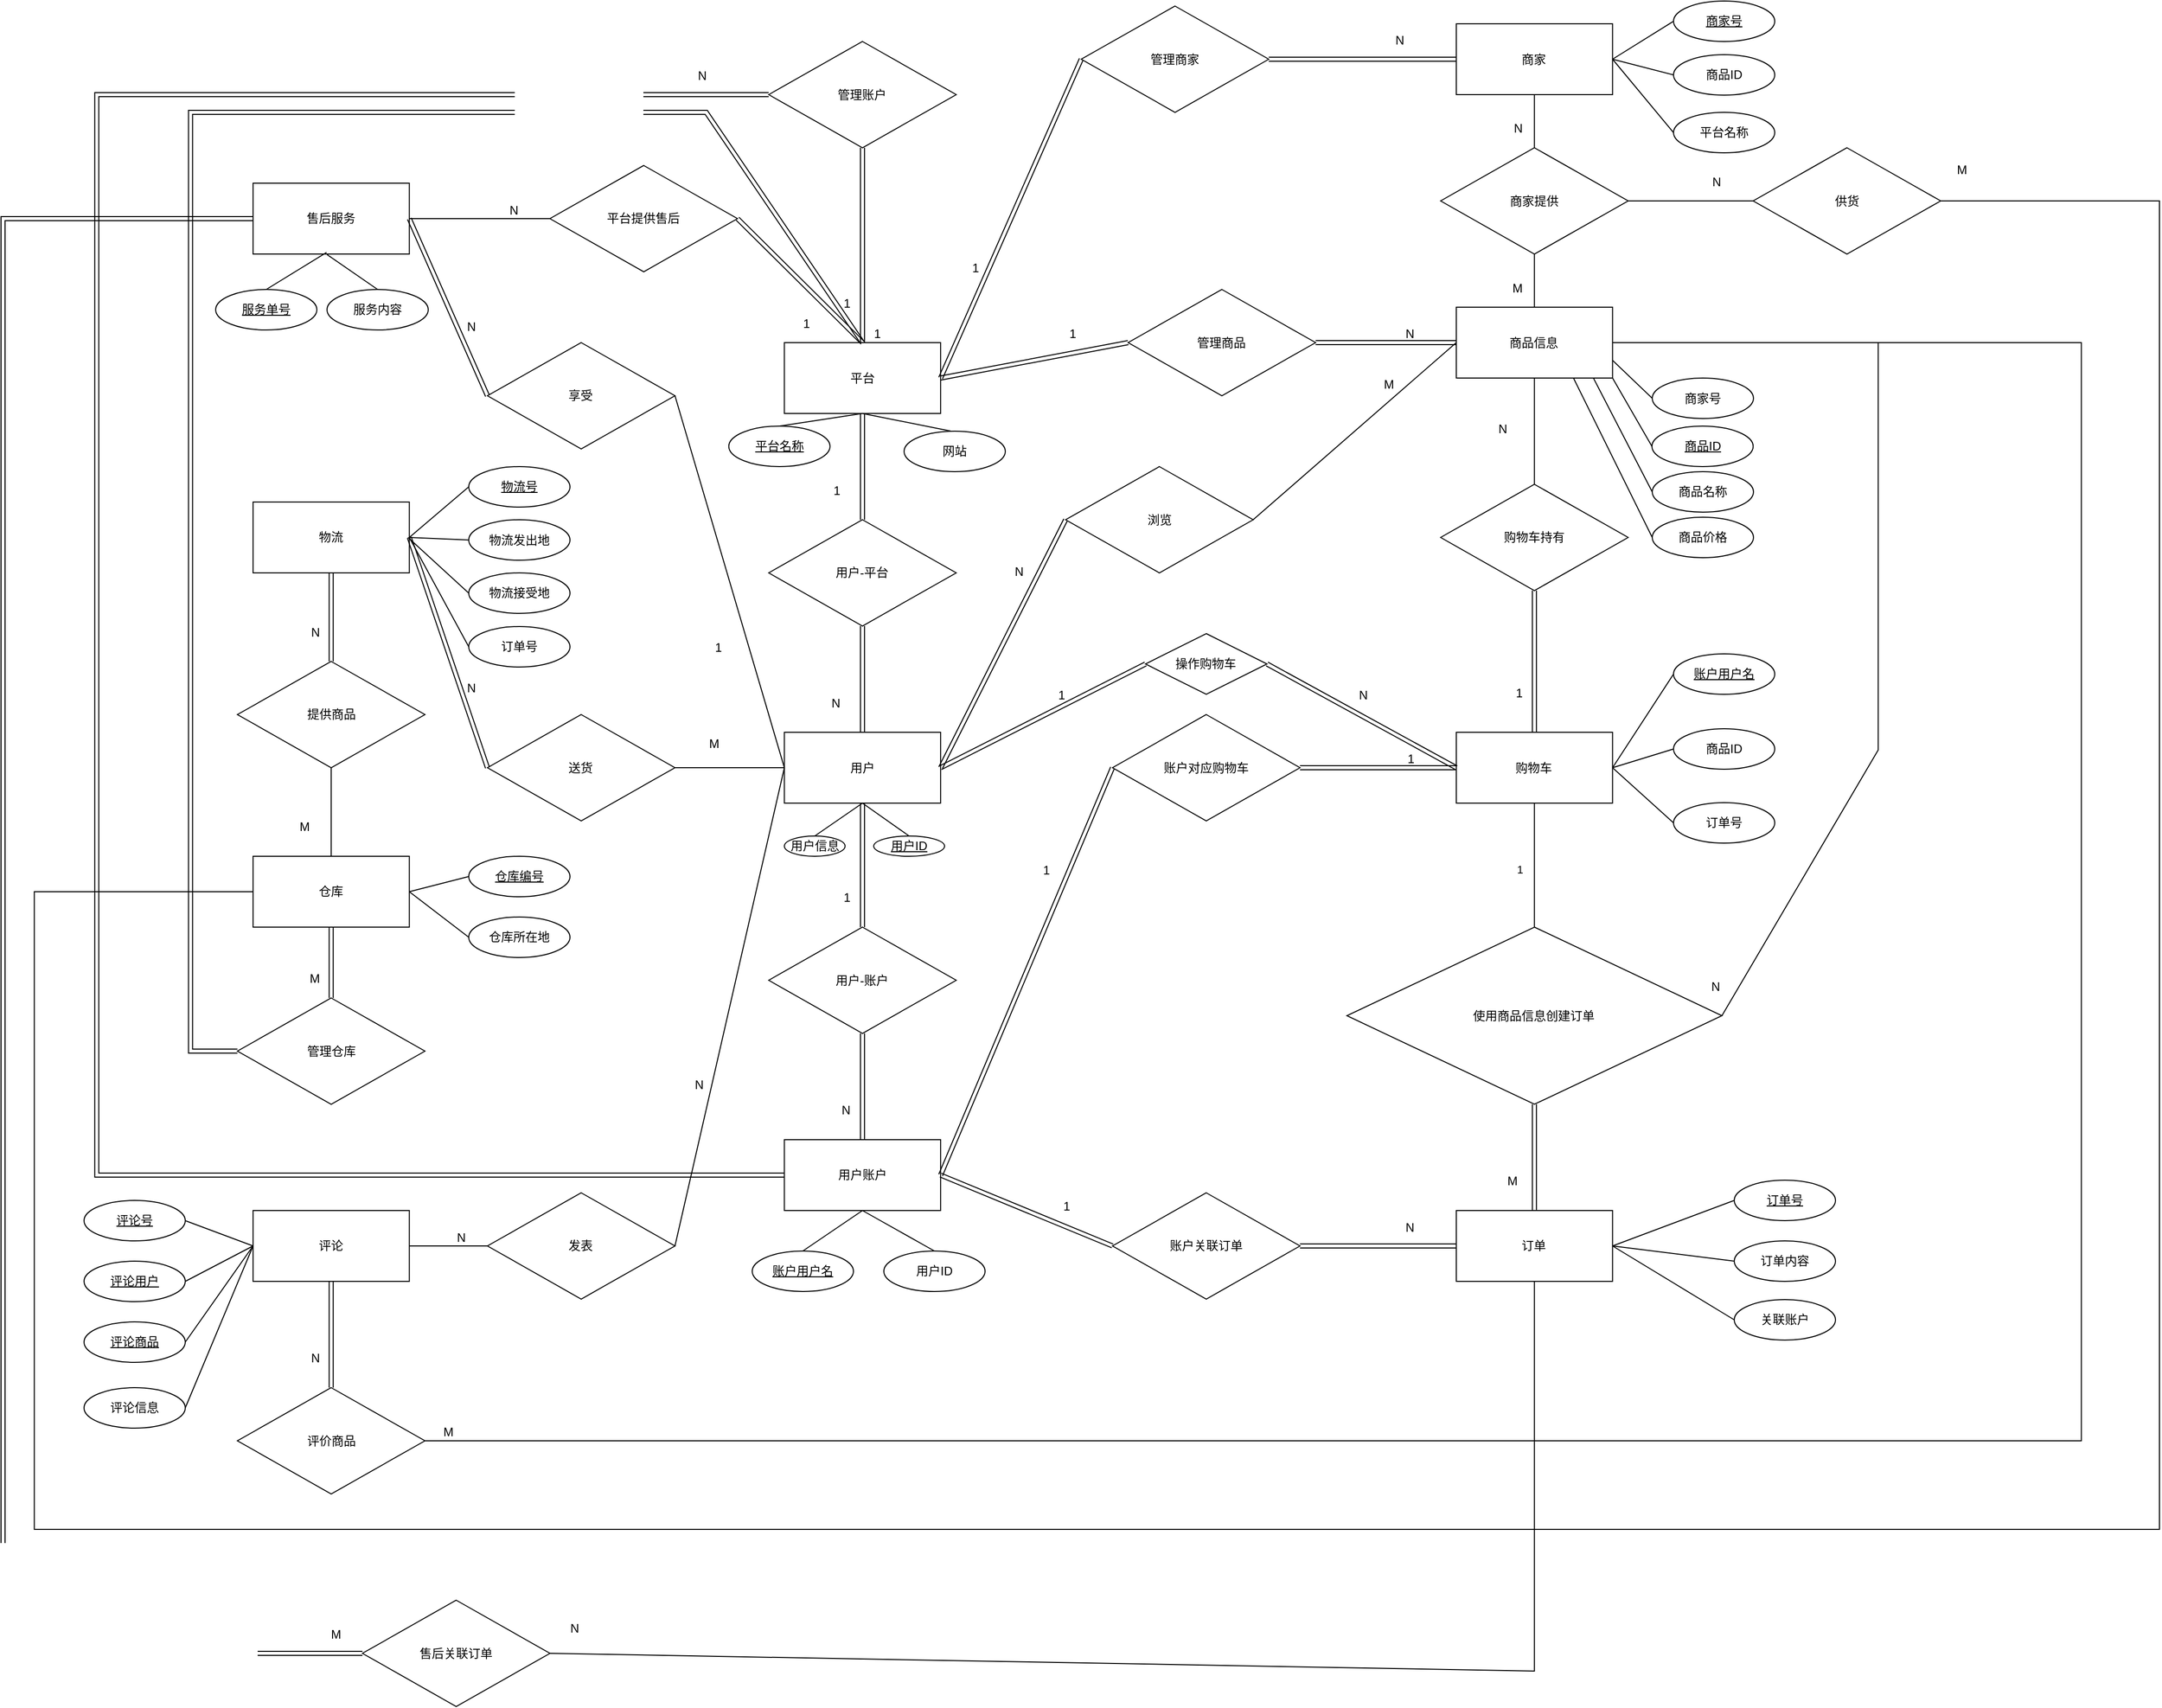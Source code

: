 <mxfile version="22.1.16" type="github">
  <diagram id="R2lEEEUBdFMjLlhIrx00" name="Page-1">
    <mxGraphModel dx="2533" dy="1431" grid="1" gridSize="10" guides="1" tooltips="1" connect="1" arrows="1" fold="1" page="1" pageScale="1" pageWidth="3300" pageHeight="4681" math="0" shadow="0" extFonts="Permanent Marker^https://fonts.googleapis.com/css?family=Permanent+Marker">
      <root>
        <mxCell id="0" />
        <mxCell id="1" parent="0" />
        <mxCell id="l2w6q-MAct6ojr39g6QR-12" value="平台" style="whiteSpace=wrap;html=1;align=center;container=0;" vertex="1" parent="1">
          <mxGeometry x="831.739" y="362.5" width="154.348" height="70" as="geometry" />
        </mxCell>
        <mxCell id="l2w6q-MAct6ojr39g6QR-13" value="售后服务" style="whiteSpace=wrap;html=1;align=center;container=0;" vertex="1" parent="1">
          <mxGeometry x="306.957" y="205" width="154.348" height="70" as="geometry" />
        </mxCell>
        <mxCell id="l2w6q-MAct6ojr39g6QR-14" value="用户" style="whiteSpace=wrap;html=1;align=center;container=0;" vertex="1" parent="1">
          <mxGeometry x="831.739" y="747.5" width="154.348" height="70" as="geometry" />
        </mxCell>
        <mxCell id="l2w6q-MAct6ojr39g6QR-15" value="用户账户" style="whiteSpace=wrap;html=1;align=center;container=0;" vertex="1" parent="1">
          <mxGeometry x="831.739" y="1150" width="154.348" height="70" as="geometry" />
        </mxCell>
        <mxCell id="l2w6q-MAct6ojr39g6QR-16" value="购物车" style="whiteSpace=wrap;html=1;align=center;container=0;" vertex="1" parent="1">
          <mxGeometry x="1495.435" y="747.5" width="154.348" height="70" as="geometry" />
        </mxCell>
        <mxCell id="l2w6q-MAct6ojr39g6QR-17" value="订单" style="whiteSpace=wrap;html=1;align=center;container=0;" vertex="1" parent="1">
          <mxGeometry x="1495.435" y="1220" width="154.348" height="70" as="geometry" />
        </mxCell>
        <mxCell id="l2w6q-MAct6ojr39g6QR-18" value="商家" style="whiteSpace=wrap;html=1;align=center;container=0;" vertex="1" parent="1">
          <mxGeometry x="1495.435" y="47.5" width="154.348" height="70" as="geometry" />
        </mxCell>
        <mxCell id="l2w6q-MAct6ojr39g6QR-19" value="商品信息" style="whiteSpace=wrap;html=1;align=center;container=0;" vertex="1" parent="1">
          <mxGeometry x="1495.435" y="327.5" width="154.348" height="70" as="geometry" />
        </mxCell>
        <mxCell id="l2w6q-MAct6ojr39g6QR-20" value="仓库" style="whiteSpace=wrap;html=1;align=center;container=0;" vertex="1" parent="1">
          <mxGeometry x="306.957" y="870" width="154.348" height="70" as="geometry" />
        </mxCell>
        <mxCell id="l2w6q-MAct6ojr39g6QR-21" value="物流" style="whiteSpace=wrap;html=1;align=center;container=0;" vertex="1" parent="1">
          <mxGeometry x="306.957" y="520" width="154.348" height="70" as="geometry" />
        </mxCell>
        <mxCell id="l2w6q-MAct6ojr39g6QR-23" value="评论" style="whiteSpace=wrap;html=1;align=center;container=0;" vertex="1" parent="1">
          <mxGeometry x="306.957" y="1220" width="154.348" height="70" as="geometry" />
        </mxCell>
        <mxCell id="l2w6q-MAct6ojr39g6QR-32" value="用户-账户" style="shape=rhombus;perimeter=rhombusPerimeter;whiteSpace=wrap;html=1;align=center;container=0;" vertex="1" parent="1">
          <mxGeometry x="816.304" y="940.0" width="185.217" height="105" as="geometry" />
        </mxCell>
        <mxCell id="l2w6q-MAct6ojr39g6QR-33" value="" style="shape=link;html=1;rounded=0;exitX=0.5;exitY=1;exitDx=0;exitDy=0;entryX=0.5;entryY=0;entryDx=0;entryDy=0;" edge="1" parent="1" source="l2w6q-MAct6ojr39g6QR-14" target="l2w6q-MAct6ojr39g6QR-32">
          <mxGeometry relative="1" as="geometry">
            <mxPoint x="723.696" y="905" as="sourcePoint" />
            <mxPoint x="970.652" y="905" as="targetPoint" />
          </mxGeometry>
        </mxCell>
        <mxCell id="l2w6q-MAct6ojr39g6QR-34" value="1" style="resizable=0;html=1;whiteSpace=wrap;align=right;verticalAlign=bottom;container=0;" connectable="0" vertex="1" parent="l2w6q-MAct6ojr39g6QR-33">
          <mxGeometry x="1" relative="1" as="geometry">
            <mxPoint x="-10" y="-20" as="offset" />
          </mxGeometry>
        </mxCell>
        <mxCell id="l2w6q-MAct6ojr39g6QR-35" value="" style="shape=link;html=1;rounded=0;exitX=0.5;exitY=1;exitDx=0;exitDy=0;entryX=0.5;entryY=0;entryDx=0;entryDy=0;" edge="1" parent="1" source="l2w6q-MAct6ojr39g6QR-32" target="l2w6q-MAct6ojr39g6QR-15">
          <mxGeometry relative="1" as="geometry">
            <mxPoint x="878.043" y="1097.5" as="sourcePoint" />
            <mxPoint x="1125" y="1097.5" as="targetPoint" />
          </mxGeometry>
        </mxCell>
        <mxCell id="l2w6q-MAct6ojr39g6QR-36" value="N" style="resizable=0;html=1;whiteSpace=wrap;align=right;verticalAlign=bottom;container=0;" connectable="0" vertex="1" parent="l2w6q-MAct6ojr39g6QR-35">
          <mxGeometry x="1" relative="1" as="geometry">
            <mxPoint x="-10" y="-20" as="offset" />
          </mxGeometry>
        </mxCell>
        <mxCell id="l2w6q-MAct6ojr39g6QR-39" value="账户对应购物车" style="shape=rhombus;perimeter=rhombusPerimeter;whiteSpace=wrap;html=1;align=center;container=0;" vertex="1" parent="1">
          <mxGeometry x="1155.87" y="730" width="185.217" height="105" as="geometry" />
        </mxCell>
        <mxCell id="l2w6q-MAct6ojr39g6QR-40" value="" style="shape=link;html=1;rounded=0;entryX=0;entryY=0.5;entryDx=0;entryDy=0;exitX=1;exitY=0.5;exitDx=0;exitDy=0;" edge="1" parent="1" source="l2w6q-MAct6ojr39g6QR-15" target="l2w6q-MAct6ojr39g6QR-39">
          <mxGeometry relative="1" as="geometry">
            <mxPoint x="1078.696" y="1150" as="sourcePoint" />
            <mxPoint x="1325.652" y="1150" as="targetPoint" />
          </mxGeometry>
        </mxCell>
        <mxCell id="l2w6q-MAct6ojr39g6QR-41" value="1" style="resizable=0;html=1;whiteSpace=wrap;align=right;verticalAlign=bottom;container=0;" connectable="0" vertex="1" parent="l2w6q-MAct6ojr39g6QR-40">
          <mxGeometry x="1" relative="1" as="geometry">
            <mxPoint x="-60" y="110" as="offset" />
          </mxGeometry>
        </mxCell>
        <mxCell id="l2w6q-MAct6ojr39g6QR-42" value="" style="shape=link;html=1;rounded=0;exitX=1;exitY=0.5;exitDx=0;exitDy=0;entryX=0;entryY=0.5;entryDx=0;entryDy=0;" edge="1" parent="1" source="l2w6q-MAct6ojr39g6QR-39" target="l2w6q-MAct6ojr39g6QR-16">
          <mxGeometry relative="1" as="geometry">
            <mxPoint x="1371.957" y="800" as="sourcePoint" />
            <mxPoint x="1618.913" y="800" as="targetPoint" />
          </mxGeometry>
        </mxCell>
        <mxCell id="l2w6q-MAct6ojr39g6QR-43" value="1" style="resizable=0;html=1;whiteSpace=wrap;align=right;verticalAlign=bottom;container=0;" connectable="0" vertex="1" parent="l2w6q-MAct6ojr39g6QR-42">
          <mxGeometry x="1" relative="1" as="geometry">
            <mxPoint x="-40" as="offset" />
          </mxGeometry>
        </mxCell>
        <mxCell id="l2w6q-MAct6ojr39g6QR-44" value="购物车持有" style="shape=rhombus;perimeter=rhombusPerimeter;whiteSpace=wrap;html=1;align=center;container=0;" vertex="1" parent="1">
          <mxGeometry x="1480.0" y="502.5" width="185.217" height="105" as="geometry" />
        </mxCell>
        <mxCell id="l2w6q-MAct6ojr39g6QR-45" value="" style="shape=link;html=1;rounded=0;exitX=0.5;exitY=1;exitDx=0;exitDy=0;entryX=0.5;entryY=0;entryDx=0;entryDy=0;" edge="1" parent="1" source="l2w6q-MAct6ojr39g6QR-44" target="l2w6q-MAct6ojr39g6QR-16">
          <mxGeometry relative="1" as="geometry">
            <mxPoint x="1603.478" y="695" as="sourcePoint" />
            <mxPoint x="1850.435" y="695" as="targetPoint" />
          </mxGeometry>
        </mxCell>
        <mxCell id="l2w6q-MAct6ojr39g6QR-46" value="1" style="resizable=0;html=1;whiteSpace=wrap;align=right;verticalAlign=bottom;container=0;" connectable="0" vertex="1" parent="l2w6q-MAct6ojr39g6QR-45">
          <mxGeometry x="1" relative="1" as="geometry">
            <mxPoint x="-10" y="-30" as="offset" />
          </mxGeometry>
        </mxCell>
        <mxCell id="l2w6q-MAct6ojr39g6QR-49" value="" style="endArrow=none;html=1;rounded=0;entryX=0.5;entryY=1;entryDx=0;entryDy=0;exitX=0.5;exitY=0;exitDx=0;exitDy=0;" edge="1" parent="1" source="l2w6q-MAct6ojr39g6QR-44" target="l2w6q-MAct6ojr39g6QR-19">
          <mxGeometry width="50" height="50" relative="1" as="geometry">
            <mxPoint x="1541.739" y="485.0" as="sourcePoint" />
            <mxPoint x="1618.913" y="397.5" as="targetPoint" />
          </mxGeometry>
        </mxCell>
        <mxCell id="l2w6q-MAct6ojr39g6QR-50" value="N" style="text;html=1;align=center;verticalAlign=middle;resizable=0;points=[];autosize=1;strokeColor=none;fillColor=none;container=0;" vertex="1" parent="1">
          <mxGeometry x="1526.304" y="432.5" width="30" height="30" as="geometry" />
        </mxCell>
        <mxCell id="l2w6q-MAct6ojr39g6QR-51" value="使用商品信息创建订单" style="shape=rhombus;perimeter=rhombusPerimeter;whiteSpace=wrap;html=1;align=center;container=0;" vertex="1" parent="1">
          <mxGeometry x="1387.391" y="940.0" width="370.435" height="175" as="geometry" />
        </mxCell>
        <mxCell id="l2w6q-MAct6ojr39g6QR-54" value="" style="endArrow=none;html=1;rounded=0;exitX=0.5;exitY=1;exitDx=0;exitDy=0;entryX=0.5;entryY=0;entryDx=0;entryDy=0;" edge="1" parent="1" source="l2w6q-MAct6ojr39g6QR-16" target="l2w6q-MAct6ojr39g6QR-51">
          <mxGeometry relative="1" as="geometry">
            <mxPoint x="1588.043" y="887.5" as="sourcePoint" />
            <mxPoint x="1835.0" y="887.5" as="targetPoint" />
          </mxGeometry>
        </mxCell>
        <mxCell id="l2w6q-MAct6ojr39g6QR-55" value="1" style="edgeLabel;html=1;align=center;verticalAlign=middle;resizable=0;points=[];container=0;" vertex="1" connectable="0" parent="l2w6q-MAct6ojr39g6QR-54">
          <mxGeometry x="-0.054" relative="1" as="geometry">
            <mxPoint x="-15" y="7" as="offset" />
          </mxGeometry>
        </mxCell>
        <mxCell id="l2w6q-MAct6ojr39g6QR-56" value="" style="endArrow=none;html=1;rounded=0;exitX=1;exitY=0.5;exitDx=0;exitDy=0;entryX=1;entryY=0.5;entryDx=0;entryDy=0;" edge="1" parent="1" source="l2w6q-MAct6ojr39g6QR-19" target="l2w6q-MAct6ojr39g6QR-51">
          <mxGeometry relative="1" as="geometry">
            <mxPoint x="1742.391" y="555" as="sourcePoint" />
            <mxPoint x="1989.348" y="555" as="targetPoint" />
            <Array as="points">
              <mxPoint x="1912.174" y="362.5" />
              <mxPoint x="1912.174" y="765" />
            </Array>
          </mxGeometry>
        </mxCell>
        <mxCell id="l2w6q-MAct6ojr39g6QR-57" value="N" style="resizable=0;html=1;whiteSpace=wrap;align=right;verticalAlign=bottom;container=0;" connectable="0" vertex="1" parent="l2w6q-MAct6ojr39g6QR-56">
          <mxGeometry x="1" relative="1" as="geometry">
            <mxPoint y="-20" as="offset" />
          </mxGeometry>
        </mxCell>
        <mxCell id="l2w6q-MAct6ojr39g6QR-58" value="" style="shape=link;html=1;rounded=0;exitX=0.5;exitY=1;exitDx=0;exitDy=0;entryX=0.5;entryY=0;entryDx=0;entryDy=0;" edge="1" parent="1" source="l2w6q-MAct6ojr39g6QR-51" target="l2w6q-MAct6ojr39g6QR-17">
          <mxGeometry relative="1" as="geometry">
            <mxPoint x="1557.174" y="1167.5" as="sourcePoint" />
            <mxPoint x="1804.13" y="1167.5" as="targetPoint" />
          </mxGeometry>
        </mxCell>
        <mxCell id="l2w6q-MAct6ojr39g6QR-59" value="M" style="resizable=0;html=1;whiteSpace=wrap;align=right;verticalAlign=bottom;container=0;" connectable="0" vertex="1" parent="l2w6q-MAct6ojr39g6QR-58">
          <mxGeometry x="1" relative="1" as="geometry">
            <mxPoint x="-15" y="-20" as="offset" />
          </mxGeometry>
        </mxCell>
        <mxCell id="l2w6q-MAct6ojr39g6QR-60" value="用户-平台" style="shape=rhombus;perimeter=rhombusPerimeter;whiteSpace=wrap;html=1;align=center;container=0;" vertex="1" parent="1">
          <mxGeometry x="816.304" y="537.5" width="185.217" height="105" as="geometry" />
        </mxCell>
        <mxCell id="l2w6q-MAct6ojr39g6QR-63" value="" style="shape=link;html=1;rounded=0;exitX=0.5;exitY=1;exitDx=0;exitDy=0;entryX=0.5;entryY=0;entryDx=0;entryDy=0;" edge="1" parent="1" source="l2w6q-MAct6ojr39g6QR-12" target="l2w6q-MAct6ojr39g6QR-60">
          <mxGeometry relative="1" as="geometry">
            <mxPoint x="924.348" y="485.0" as="sourcePoint" />
            <mxPoint x="1171.304" y="485.0" as="targetPoint" />
          </mxGeometry>
        </mxCell>
        <mxCell id="l2w6q-MAct6ojr39g6QR-64" value="1" style="resizable=0;html=1;whiteSpace=wrap;align=right;verticalAlign=bottom;container=0;" connectable="0" vertex="1" parent="l2w6q-MAct6ojr39g6QR-63">
          <mxGeometry x="1" relative="1" as="geometry">
            <mxPoint x="-20" y="-20" as="offset" />
          </mxGeometry>
        </mxCell>
        <mxCell id="l2w6q-MAct6ojr39g6QR-65" value="" style="shape=link;html=1;rounded=0;exitX=0.5;exitY=1;exitDx=0;exitDy=0;entryX=0.5;entryY=0;entryDx=0;entryDy=0;" edge="1" parent="1" source="l2w6q-MAct6ojr39g6QR-60" target="l2w6q-MAct6ojr39g6QR-14">
          <mxGeometry relative="1" as="geometry">
            <mxPoint x="862.609" y="695" as="sourcePoint" />
            <mxPoint x="1109.565" y="695" as="targetPoint" />
          </mxGeometry>
        </mxCell>
        <mxCell id="l2w6q-MAct6ojr39g6QR-66" value="N" style="resizable=0;html=1;whiteSpace=wrap;align=right;verticalAlign=bottom;container=0;" connectable="0" vertex="1" parent="l2w6q-MAct6ojr39g6QR-65">
          <mxGeometry x="1" relative="1" as="geometry">
            <mxPoint x="-20" y="-20" as="offset" />
          </mxGeometry>
        </mxCell>
        <mxCell id="l2w6q-MAct6ojr39g6QR-67" value="商家提供" style="shape=rhombus;perimeter=rhombusPerimeter;whiteSpace=wrap;html=1;align=center;container=0;" vertex="1" parent="1">
          <mxGeometry x="1480.0" y="170" width="185.217" height="105" as="geometry" />
        </mxCell>
        <mxCell id="l2w6q-MAct6ojr39g6QR-72" value="" style="endArrow=none;html=1;rounded=0;exitX=0.5;exitY=1;exitDx=0;exitDy=0;entryX=0.5;entryY=0;entryDx=0;entryDy=0;" edge="1" parent="1" source="l2w6q-MAct6ojr39g6QR-18" target="l2w6q-MAct6ojr39g6QR-67">
          <mxGeometry relative="1" as="geometry">
            <mxPoint x="1603.478" y="152.5" as="sourcePoint" />
            <mxPoint x="1850.435" y="152.5" as="targetPoint" />
          </mxGeometry>
        </mxCell>
        <mxCell id="l2w6q-MAct6ojr39g6QR-73" value="N" style="resizable=0;html=1;whiteSpace=wrap;align=right;verticalAlign=bottom;container=0;" connectable="0" vertex="1" parent="l2w6q-MAct6ojr39g6QR-72">
          <mxGeometry x="1" relative="1" as="geometry">
            <mxPoint x="-10" y="-10" as="offset" />
          </mxGeometry>
        </mxCell>
        <mxCell id="l2w6q-MAct6ojr39g6QR-74" value="" style="endArrow=none;html=1;rounded=0;exitX=0.5;exitY=1;exitDx=0;exitDy=0;entryX=0.5;entryY=0;entryDx=0;entryDy=0;" edge="1" parent="1" source="l2w6q-MAct6ojr39g6QR-67" target="l2w6q-MAct6ojr39g6QR-19">
          <mxGeometry relative="1" as="geometry">
            <mxPoint x="1696.087" y="222.5" as="sourcePoint" />
            <mxPoint x="1943.043" y="222.5" as="targetPoint" />
          </mxGeometry>
        </mxCell>
        <mxCell id="l2w6q-MAct6ojr39g6QR-75" value="M" style="resizable=0;html=1;whiteSpace=wrap;align=right;verticalAlign=bottom;container=0;" connectable="0" vertex="1" parent="l2w6q-MAct6ojr39g6QR-74">
          <mxGeometry x="1" relative="1" as="geometry">
            <mxPoint x="-10" y="-10" as="offset" />
          </mxGeometry>
        </mxCell>
        <mxCell id="l2w6q-MAct6ojr39g6QR-76" value="发表" style="shape=rhombus;perimeter=rhombusPerimeter;whiteSpace=wrap;html=1;align=center;container=0;" vertex="1" parent="1">
          <mxGeometry x="538.478" y="1202.5" width="185.217" height="105" as="geometry" />
        </mxCell>
        <mxCell id="l2w6q-MAct6ojr39g6QR-77" value="" style="endArrow=none;html=1;rounded=0;exitX=0;exitY=0.5;exitDx=0;exitDy=0;entryX=1;entryY=0.5;entryDx=0;entryDy=0;" edge="1" parent="1" source="l2w6q-MAct6ojr39g6QR-14" target="l2w6q-MAct6ojr39g6QR-76">
          <mxGeometry relative="1" as="geometry">
            <mxPoint x="924.348" y="712.5" as="sourcePoint" />
            <mxPoint x="1171.304" y="712.5" as="targetPoint" />
          </mxGeometry>
        </mxCell>
        <mxCell id="l2w6q-MAct6ojr39g6QR-78" value="N" style="resizable=0;html=1;whiteSpace=wrap;align=right;verticalAlign=bottom;container=0;" connectable="0" vertex="1" parent="l2w6q-MAct6ojr39g6QR-77">
          <mxGeometry x="1" relative="1" as="geometry">
            <mxPoint x="30" y="-150" as="offset" />
          </mxGeometry>
        </mxCell>
        <mxCell id="l2w6q-MAct6ojr39g6QR-79" value="" style="endArrow=none;html=1;rounded=0;exitX=1;exitY=0.5;exitDx=0;exitDy=0;entryX=0;entryY=0.5;entryDx=0;entryDy=0;" edge="1" parent="1" source="l2w6q-MAct6ojr39g6QR-23" target="l2w6q-MAct6ojr39g6QR-76">
          <mxGeometry relative="1" as="geometry">
            <mxPoint x="507.609" y="1360" as="sourcePoint" />
            <mxPoint x="754.565" y="1360" as="targetPoint" />
          </mxGeometry>
        </mxCell>
        <mxCell id="l2w6q-MAct6ojr39g6QR-80" value="N" style="resizable=0;html=1;whiteSpace=wrap;align=right;verticalAlign=bottom;container=0;" connectable="0" vertex="1" parent="l2w6q-MAct6ojr39g6QR-79">
          <mxGeometry x="1" relative="1" as="geometry">
            <mxPoint x="-20" as="offset" />
          </mxGeometry>
        </mxCell>
        <mxCell id="l2w6q-MAct6ojr39g6QR-81" value="账户关联订单" style="shape=rhombus;perimeter=rhombusPerimeter;whiteSpace=wrap;html=1;align=center;container=0;" vertex="1" parent="1">
          <mxGeometry x="1155.87" y="1202.5" width="185.217" height="105" as="geometry" />
        </mxCell>
        <mxCell id="l2w6q-MAct6ojr39g6QR-82" value="" style="shape=link;html=1;rounded=0;exitX=1;exitY=0.5;exitDx=0;exitDy=0;entryX=0;entryY=0.5;entryDx=0;entryDy=0;" edge="1" parent="1" source="l2w6q-MAct6ojr39g6QR-81" target="l2w6q-MAct6ojr39g6QR-17">
          <mxGeometry relative="1" as="geometry">
            <mxPoint x="1325.652" y="1465" as="sourcePoint" />
            <mxPoint x="1572.609" y="1465" as="targetPoint" />
          </mxGeometry>
        </mxCell>
        <mxCell id="l2w6q-MAct6ojr39g6QR-83" value="N" style="resizable=0;html=1;whiteSpace=wrap;align=right;verticalAlign=bottom;container=0;" connectable="0" vertex="1" parent="l2w6q-MAct6ojr39g6QR-82">
          <mxGeometry x="1" relative="1" as="geometry">
            <mxPoint x="-40" y="-10" as="offset" />
          </mxGeometry>
        </mxCell>
        <mxCell id="l2w6q-MAct6ojr39g6QR-84" value="" style="shape=link;html=1;rounded=0;exitX=1;exitY=0.5;exitDx=0;exitDy=0;entryX=0;entryY=0.5;entryDx=0;entryDy=0;" edge="1" parent="1" source="l2w6q-MAct6ojr39g6QR-15" target="l2w6q-MAct6ojr39g6QR-81">
          <mxGeometry relative="1" as="geometry">
            <mxPoint x="939.783" y="1307.5" as="sourcePoint" />
            <mxPoint x="1186.739" y="1307.5" as="targetPoint" />
          </mxGeometry>
        </mxCell>
        <mxCell id="l2w6q-MAct6ojr39g6QR-85" value="1" style="resizable=0;html=1;whiteSpace=wrap;align=right;verticalAlign=bottom;container=0;" connectable="0" vertex="1" parent="l2w6q-MAct6ojr39g6QR-84">
          <mxGeometry x="1" relative="1" as="geometry">
            <mxPoint x="-40" y="-30" as="offset" />
          </mxGeometry>
        </mxCell>
        <mxCell id="l2w6q-MAct6ojr39g6QR-86" value="享受" style="shape=rhombus;perimeter=rhombusPerimeter;whiteSpace=wrap;html=1;align=center;container=0;" vertex="1" parent="1">
          <mxGeometry x="538.478" y="362.5" width="185.217" height="105" as="geometry" />
        </mxCell>
        <mxCell id="l2w6q-MAct6ojr39g6QR-89" value="" style="endArrow=none;html=1;rounded=0;exitX=1;exitY=0.5;exitDx=0;exitDy=0;" edge="1" parent="1" source="l2w6q-MAct6ojr39g6QR-86">
          <mxGeometry relative="1" as="geometry">
            <mxPoint x="692.826" y="485.0" as="sourcePoint" />
            <mxPoint x="831.739" y="782.5" as="targetPoint" />
          </mxGeometry>
        </mxCell>
        <mxCell id="l2w6q-MAct6ojr39g6QR-90" value="1" style="resizable=0;html=1;whiteSpace=wrap;align=right;verticalAlign=bottom;container=0;" connectable="0" vertex="1" parent="l2w6q-MAct6ojr39g6QR-89">
          <mxGeometry x="1" relative="1" as="geometry">
            <mxPoint x="-60" y="-110" as="offset" />
          </mxGeometry>
        </mxCell>
        <mxCell id="l2w6q-MAct6ojr39g6QR-91" value="" style="shape=link;html=1;rounded=0;exitX=1;exitY=0.5;exitDx=0;exitDy=0;entryX=0;entryY=0.5;entryDx=0;entryDy=0;" edge="1" parent="1" source="l2w6q-MAct6ojr39g6QR-13" target="l2w6q-MAct6ojr39g6QR-86">
          <mxGeometry relative="1" as="geometry">
            <mxPoint x="492.174" y="257.5" as="sourcePoint" />
            <mxPoint x="739.13" y="257.5" as="targetPoint" />
          </mxGeometry>
        </mxCell>
        <mxCell id="l2w6q-MAct6ojr39g6QR-92" value="N" style="resizable=0;html=1;whiteSpace=wrap;align=right;verticalAlign=bottom;container=0;" connectable="0" vertex="1" parent="l2w6q-MAct6ojr39g6QR-91">
          <mxGeometry x="1" relative="1" as="geometry">
            <mxPoint x="-10" y="-60" as="offset" />
          </mxGeometry>
        </mxCell>
        <mxCell id="l2w6q-MAct6ojr39g6QR-93" value="平台提供售后" style="shape=rhombus;perimeter=rhombusPerimeter;whiteSpace=wrap;html=1;align=center;container=0;" vertex="1" parent="1">
          <mxGeometry x="600.217" y="187.5" width="185.217" height="105" as="geometry" />
        </mxCell>
        <mxCell id="l2w6q-MAct6ojr39g6QR-96" value="" style="shape=link;html=1;rounded=0;exitX=1;exitY=0.5;exitDx=0;exitDy=0;entryX=0.5;entryY=0;entryDx=0;entryDy=0;" edge="1" parent="1" source="l2w6q-MAct6ojr39g6QR-93" target="l2w6q-MAct6ojr39g6QR-12">
          <mxGeometry relative="1" as="geometry">
            <mxPoint x="831.739" y="257.5" as="sourcePoint" />
            <mxPoint x="1078.696" y="257.5" as="targetPoint" />
          </mxGeometry>
        </mxCell>
        <mxCell id="l2w6q-MAct6ojr39g6QR-97" value="1" style="resizable=0;html=1;whiteSpace=wrap;align=right;verticalAlign=bottom;container=0;" connectable="0" vertex="1" parent="l2w6q-MAct6ojr39g6QR-96">
          <mxGeometry x="1" relative="1" as="geometry">
            <mxPoint x="-50" y="-10" as="offset" />
          </mxGeometry>
        </mxCell>
        <mxCell id="l2w6q-MAct6ojr39g6QR-98" value="" style="endArrow=none;html=1;rounded=0;exitX=1;exitY=0.5;exitDx=0;exitDy=0;entryX=0;entryY=0.5;entryDx=0;entryDy=0;" edge="1" parent="1" source="l2w6q-MAct6ojr39g6QR-13" target="l2w6q-MAct6ojr39g6QR-93">
          <mxGeometry relative="1" as="geometry">
            <mxPoint x="492.174" y="170" as="sourcePoint" />
            <mxPoint x="739.13" y="170" as="targetPoint" />
          </mxGeometry>
        </mxCell>
        <mxCell id="l2w6q-MAct6ojr39g6QR-99" value="N" style="resizable=0;html=1;whiteSpace=wrap;align=right;verticalAlign=bottom;container=0;" connectable="0" vertex="1" parent="l2w6q-MAct6ojr39g6QR-98">
          <mxGeometry x="1" relative="1" as="geometry">
            <mxPoint x="-30" as="offset" />
          </mxGeometry>
        </mxCell>
        <mxCell id="l2w6q-MAct6ojr39g6QR-100" value="管理商家" style="shape=rhombus;perimeter=rhombusPerimeter;whiteSpace=wrap;html=1;align=center;container=0;" vertex="1" parent="1">
          <mxGeometry x="1125" y="30" width="185.217" height="105" as="geometry" />
        </mxCell>
        <mxCell id="l2w6q-MAct6ojr39g6QR-101" value="" style="shape=link;html=1;rounded=0;exitX=1;exitY=0.5;exitDx=0;exitDy=0;entryX=0;entryY=0.5;entryDx=0;entryDy=0;" edge="1" parent="1" source="l2w6q-MAct6ojr39g6QR-100" target="l2w6q-MAct6ojr39g6QR-18">
          <mxGeometry relative="1" as="geometry">
            <mxPoint x="1125" y="240" as="sourcePoint" />
            <mxPoint x="1371.957" y="240" as="targetPoint" />
          </mxGeometry>
        </mxCell>
        <mxCell id="l2w6q-MAct6ojr39g6QR-102" value="N" style="resizable=0;html=1;whiteSpace=wrap;align=right;verticalAlign=bottom;container=0;" connectable="0" vertex="1" parent="l2w6q-MAct6ojr39g6QR-101">
          <mxGeometry x="1" relative="1" as="geometry">
            <mxPoint x="-50" y="-10" as="offset" />
          </mxGeometry>
        </mxCell>
        <mxCell id="l2w6q-MAct6ojr39g6QR-103" value="" style="shape=link;html=1;rounded=0;exitX=0;exitY=0.5;exitDx=0;exitDy=0;entryX=1;entryY=0.5;entryDx=0;entryDy=0;" edge="1" parent="1" source="l2w6q-MAct6ojr39g6QR-100" target="l2w6q-MAct6ojr39g6QR-12">
          <mxGeometry relative="1" as="geometry">
            <mxPoint x="1109.565" y="345" as="sourcePoint" />
            <mxPoint x="1356.522" y="345" as="targetPoint" />
          </mxGeometry>
        </mxCell>
        <mxCell id="l2w6q-MAct6ojr39g6QR-104" value="1" style="resizable=0;html=1;whiteSpace=wrap;align=right;verticalAlign=bottom;container=0;" connectable="0" vertex="1" parent="l2w6q-MAct6ojr39g6QR-103">
          <mxGeometry x="1" relative="1" as="geometry">
            <mxPoint x="40" y="-100" as="offset" />
          </mxGeometry>
        </mxCell>
        <mxCell id="l2w6q-MAct6ojr39g6QR-105" value="提供商品" style="shape=rhombus;perimeter=rhombusPerimeter;whiteSpace=wrap;html=1;align=center;container=0;" vertex="1" parent="1">
          <mxGeometry x="291.522" y="677.5" width="185.217" height="105" as="geometry" />
        </mxCell>
        <mxCell id="l2w6q-MAct6ojr39g6QR-106" value="" style="shape=link;html=1;rounded=0;exitX=0.5;exitY=1;exitDx=0;exitDy=0;entryX=0.5;entryY=0;entryDx=0;entryDy=0;" edge="1" parent="1" source="l2w6q-MAct6ojr39g6QR-21" target="l2w6q-MAct6ojr39g6QR-105">
          <mxGeometry relative="1" as="geometry">
            <mxPoint x="492.174" y="695" as="sourcePoint" />
            <mxPoint x="739.13" y="695" as="targetPoint" />
          </mxGeometry>
        </mxCell>
        <mxCell id="l2w6q-MAct6ojr39g6QR-107" value="N" style="resizable=0;html=1;whiteSpace=wrap;align=right;verticalAlign=bottom;container=0;" connectable="0" vertex="1" parent="l2w6q-MAct6ojr39g6QR-106">
          <mxGeometry x="1" relative="1" as="geometry">
            <mxPoint x="-10" y="-20" as="offset" />
          </mxGeometry>
        </mxCell>
        <mxCell id="l2w6q-MAct6ojr39g6QR-108" value="送货" style="shape=rhombus;perimeter=rhombusPerimeter;whiteSpace=wrap;html=1;align=center;container=0;" vertex="1" parent="1">
          <mxGeometry x="538.478" y="730" width="185.217" height="105" as="geometry" />
        </mxCell>
        <mxCell id="l2w6q-MAct6ojr39g6QR-112" value="" style="shape=link;html=1;rounded=0;exitX=1;exitY=0.5;exitDx=0;exitDy=0;entryX=0;entryY=0.5;entryDx=0;entryDy=0;" edge="1" parent="1" source="l2w6q-MAct6ojr39g6QR-21" target="l2w6q-MAct6ojr39g6QR-108">
          <mxGeometry relative="1" as="geometry">
            <mxPoint x="507.609" y="625" as="sourcePoint" />
            <mxPoint x="754.565" y="625" as="targetPoint" />
          </mxGeometry>
        </mxCell>
        <mxCell id="l2w6q-MAct6ojr39g6QR-113" value="N" style="resizable=0;html=1;whiteSpace=wrap;align=right;verticalAlign=bottom;container=0;" connectable="0" vertex="1" parent="l2w6q-MAct6ojr39g6QR-112">
          <mxGeometry x="1" relative="1" as="geometry">
            <mxPoint x="-10" y="-70" as="offset" />
          </mxGeometry>
        </mxCell>
        <mxCell id="l2w6q-MAct6ojr39g6QR-114" value="" style="endArrow=none;html=1;rounded=0;exitX=1;exitY=0.5;exitDx=0;exitDy=0;entryX=0;entryY=0.5;entryDx=0;entryDy=0;" edge="1" parent="1" source="l2w6q-MAct6ojr39g6QR-108" target="l2w6q-MAct6ojr39g6QR-14">
          <mxGeometry relative="1" as="geometry">
            <mxPoint x="631.087" y="852.5" as="sourcePoint" />
            <mxPoint x="878.043" y="852.5" as="targetPoint" />
          </mxGeometry>
        </mxCell>
        <mxCell id="l2w6q-MAct6ojr39g6QR-116" value="M" style="text;html=1;align=center;verticalAlign=middle;resizable=0;points=[];autosize=1;strokeColor=none;fillColor=none;container=0;" vertex="1" parent="1">
          <mxGeometry x="746.848" y="744" width="30" height="30" as="geometry" />
        </mxCell>
        <mxCell id="l2w6q-MAct6ojr39g6QR-117" value="" style="endArrow=none;html=1;rounded=0;exitX=0.5;exitY=1;exitDx=0;exitDy=0;" edge="1" parent="1" source="l2w6q-MAct6ojr39g6QR-105">
          <mxGeometry relative="1" as="geometry">
            <mxPoint x="137.174" y="940.0" as="sourcePoint" />
            <mxPoint x="384.13" y="870" as="targetPoint" />
          </mxGeometry>
        </mxCell>
        <mxCell id="l2w6q-MAct6ojr39g6QR-118" value="M" style="resizable=0;html=1;whiteSpace=wrap;align=right;verticalAlign=bottom;container=0;" connectable="0" vertex="1" parent="l2w6q-MAct6ojr39g6QR-117">
          <mxGeometry x="1" relative="1" as="geometry">
            <mxPoint x="-20" y="-20" as="offset" />
          </mxGeometry>
        </mxCell>
        <mxCell id="l2w6q-MAct6ojr39g6QR-119" value="评价商品" style="shape=rhombus;perimeter=rhombusPerimeter;whiteSpace=wrap;html=1;align=center;container=0;" vertex="1" parent="1">
          <mxGeometry x="291.522" y="1395" width="185.217" height="105" as="geometry" />
        </mxCell>
        <mxCell id="l2w6q-MAct6ojr39g6QR-120" value="" style="shape=link;html=1;rounded=0;exitX=0.5;exitY=1;exitDx=0;exitDy=0;entryX=0.5;entryY=0;entryDx=0;entryDy=0;" edge="1" parent="1" source="l2w6q-MAct6ojr39g6QR-23" target="l2w6q-MAct6ojr39g6QR-119">
          <mxGeometry relative="1" as="geometry">
            <mxPoint x="384.13" y="1360" as="sourcePoint" />
            <mxPoint x="631.087" y="1360" as="targetPoint" />
          </mxGeometry>
        </mxCell>
        <mxCell id="l2w6q-MAct6ojr39g6QR-121" value="N" style="resizable=0;html=1;whiteSpace=wrap;align=right;verticalAlign=bottom;container=0;" connectable="0" vertex="1" parent="l2w6q-MAct6ojr39g6QR-120">
          <mxGeometry x="1" relative="1" as="geometry">
            <mxPoint x="-10" y="-20" as="offset" />
          </mxGeometry>
        </mxCell>
        <mxCell id="l2w6q-MAct6ojr39g6QR-122" value="" style="endArrow=none;html=1;rounded=0;exitX=1;exitY=0.5;exitDx=0;exitDy=0;entryX=1;entryY=0.5;entryDx=0;entryDy=0;" edge="1" parent="1" source="l2w6q-MAct6ojr39g6QR-19" target="l2w6q-MAct6ojr39g6QR-119">
          <mxGeometry relative="1" as="geometry">
            <mxPoint x="2020.217" y="485.0" as="sourcePoint" />
            <mxPoint x="2112.826" y="1465" as="targetPoint" />
            <Array as="points">
              <mxPoint x="2112.826" y="362.5" />
              <mxPoint x="2112.826" y="1447.5" />
            </Array>
          </mxGeometry>
        </mxCell>
        <mxCell id="l2w6q-MAct6ojr39g6QR-123" value="M" style="resizable=0;html=1;whiteSpace=wrap;align=right;verticalAlign=bottom;container=0;" connectable="0" vertex="1" parent="l2w6q-MAct6ojr39g6QR-122">
          <mxGeometry x="1" relative="1" as="geometry">
            <mxPoint x="30" as="offset" />
          </mxGeometry>
        </mxCell>
        <mxCell id="l2w6q-MAct6ojr39g6QR-124" value="管理商品" style="shape=rhombus;perimeter=rhombusPerimeter;whiteSpace=wrap;html=1;align=center;container=0;" vertex="1" parent="1">
          <mxGeometry x="1171.304" y="310" width="185.217" height="105" as="geometry" />
        </mxCell>
        <mxCell id="l2w6q-MAct6ojr39g6QR-125" value="" style="shape=link;html=1;rounded=0;entryX=0;entryY=0.5;entryDx=0;entryDy=0;" edge="1" parent="1" target="l2w6q-MAct6ojr39g6QR-124">
          <mxGeometry relative="1" as="geometry">
            <mxPoint x="986.087" y="397.5" as="sourcePoint" />
            <mxPoint x="1248.478" y="467.5" as="targetPoint" />
          </mxGeometry>
        </mxCell>
        <mxCell id="l2w6q-MAct6ojr39g6QR-126" value="1" style="resizable=0;html=1;whiteSpace=wrap;align=right;verticalAlign=bottom;container=0;" connectable="0" vertex="1" parent="l2w6q-MAct6ojr39g6QR-125">
          <mxGeometry x="1" relative="1" as="geometry">
            <mxPoint x="-50" as="offset" />
          </mxGeometry>
        </mxCell>
        <mxCell id="l2w6q-MAct6ojr39g6QR-127" value="" style="shape=link;html=1;rounded=0;exitX=1;exitY=0.5;exitDx=0;exitDy=0;entryX=0;entryY=0.5;entryDx=0;entryDy=0;" edge="1" parent="1" source="l2w6q-MAct6ojr39g6QR-124" target="l2w6q-MAct6ojr39g6QR-19">
          <mxGeometry relative="1" as="geometry">
            <mxPoint x="1310.217" y="502.5" as="sourcePoint" />
            <mxPoint x="1557.174" y="502.5" as="targetPoint" />
          </mxGeometry>
        </mxCell>
        <mxCell id="l2w6q-MAct6ojr39g6QR-128" value="N" style="resizable=0;html=1;whiteSpace=wrap;align=right;verticalAlign=bottom;container=0;" connectable="0" vertex="1" parent="l2w6q-MAct6ojr39g6QR-127">
          <mxGeometry x="1" relative="1" as="geometry">
            <mxPoint x="-40" as="offset" />
          </mxGeometry>
        </mxCell>
        <mxCell id="l2w6q-MAct6ojr39g6QR-129" value="管理账户" style="shape=rhombus;perimeter=rhombusPerimeter;whiteSpace=wrap;html=1;align=center;container=0;" vertex="1" parent="1">
          <mxGeometry x="816.304" y="65" width="185.217" height="105" as="geometry" />
        </mxCell>
        <mxCell id="l2w6q-MAct6ojr39g6QR-130" value="" style="shape=link;html=1;rounded=0;exitX=0.5;exitY=1;exitDx=0;exitDy=0;entryX=0.5;entryY=0;entryDx=0;entryDy=0;" edge="1" parent="1" source="l2w6q-MAct6ojr39g6QR-129" target="l2w6q-MAct6ojr39g6QR-12">
          <mxGeometry relative="1" as="geometry">
            <mxPoint x="1109.565" y="502.5" as="sourcePoint" />
            <mxPoint x="1356.522" y="502.5" as="targetPoint" />
          </mxGeometry>
        </mxCell>
        <mxCell id="l2w6q-MAct6ojr39g6QR-131" value="1" style="resizable=0;html=1;whiteSpace=wrap;align=right;verticalAlign=bottom;container=0;" connectable="0" vertex="1" parent="l2w6q-MAct6ojr39g6QR-130">
          <mxGeometry x="1" relative="1" as="geometry">
            <mxPoint x="20" as="offset" />
          </mxGeometry>
        </mxCell>
        <mxCell id="l2w6q-MAct6ojr39g6QR-132" value="" style="shape=link;html=1;rounded=0;entryX=0;entryY=0.5;entryDx=0;entryDy=0;exitX=0;exitY=0.5;exitDx=0;exitDy=0;" edge="1" parent="1" source="l2w6q-MAct6ojr39g6QR-15" target="l2w6q-MAct6ojr39g6QR-129">
          <mxGeometry relative="1" as="geometry">
            <mxPoint x="106.304" y="117.5" as="sourcePoint" />
            <mxPoint x="708.261" y="100" as="targetPoint" />
            <Array as="points">
              <mxPoint x="152.609" y="1185" />
              <mxPoint x="152.609" y="117.5" />
            </Array>
          </mxGeometry>
        </mxCell>
        <mxCell id="l2w6q-MAct6ojr39g6QR-133" value="N" style="resizable=0;html=1;whiteSpace=wrap;align=right;verticalAlign=bottom;container=0;" connectable="0" vertex="1" parent="l2w6q-MAct6ojr39g6QR-132">
          <mxGeometry x="1" relative="1" as="geometry">
            <mxPoint x="-60" y="-10" as="offset" />
          </mxGeometry>
        </mxCell>
        <mxCell id="l2w6q-MAct6ojr39g6QR-136" value="管理仓库" style="shape=rhombus;perimeter=rhombusPerimeter;whiteSpace=wrap;html=1;align=center;container=0;" vertex="1" parent="1">
          <mxGeometry x="291.522" y="1010.0" width="185.217" height="105" as="geometry" />
        </mxCell>
        <mxCell id="l2w6q-MAct6ojr39g6QR-137" value="" style="shape=link;html=1;rounded=0;exitX=0;exitY=0.5;exitDx=0;exitDy=0;" edge="1" parent="1" source="l2w6q-MAct6ojr39g6QR-136">
          <mxGeometry relative="1" as="geometry">
            <mxPoint x="770.0" y="170" as="sourcePoint" />
            <mxPoint x="908.913" y="362.5" as="targetPoint" />
            <Array as="points">
              <mxPoint x="245.217" y="1062.5" />
              <mxPoint x="245.217" y="135" />
              <mxPoint x="754.565" y="135" />
            </Array>
          </mxGeometry>
        </mxCell>
        <mxCell id="l2w6q-MAct6ojr39g6QR-138" value="1" style="resizable=0;html=1;whiteSpace=wrap;align=right;verticalAlign=bottom;container=0;" connectable="0" vertex="1" parent="l2w6q-MAct6ojr39g6QR-137">
          <mxGeometry x="1" relative="1" as="geometry">
            <mxPoint x="-10" y="-30" as="offset" />
          </mxGeometry>
        </mxCell>
        <mxCell id="l2w6q-MAct6ojr39g6QR-139" value="" style="shape=link;html=1;rounded=0;exitX=0.5;exitY=1;exitDx=0;exitDy=0;entryX=0.5;entryY=0;entryDx=0;entryDy=0;" edge="1" parent="1" source="l2w6q-MAct6ojr39g6QR-20" target="l2w6q-MAct6ojr39g6QR-136">
          <mxGeometry relative="1" as="geometry">
            <mxPoint x="461.304" y="992.5" as="sourcePoint" />
            <mxPoint x="708.261" y="992.5" as="targetPoint" />
          </mxGeometry>
        </mxCell>
        <mxCell id="l2w6q-MAct6ojr39g6QR-140" value="M" style="resizable=0;html=1;whiteSpace=wrap;align=right;verticalAlign=bottom;container=0;" connectable="0" vertex="1" parent="l2w6q-MAct6ojr39g6QR-139">
          <mxGeometry x="1" relative="1" as="geometry">
            <mxPoint x="-10" y="-10" as="offset" />
          </mxGeometry>
        </mxCell>
        <mxCell id="l2w6q-MAct6ojr39g6QR-142" value="供货" style="shape=rhombus;perimeter=rhombusPerimeter;whiteSpace=wrap;html=1;align=center;container=0;" vertex="1" parent="1">
          <mxGeometry x="1788.696" y="170" width="185.217" height="105" as="geometry" />
        </mxCell>
        <mxCell id="l2w6q-MAct6ojr39g6QR-145" value="" style="endArrow=none;html=1;rounded=0;exitX=1;exitY=0.5;exitDx=0;exitDy=0;entryX=0;entryY=0.5;entryDx=0;entryDy=0;" edge="1" parent="1" source="l2w6q-MAct6ojr39g6QR-67" target="l2w6q-MAct6ojr39g6QR-142">
          <mxGeometry relative="1" as="geometry">
            <mxPoint x="1726.957" y="152.5" as="sourcePoint" />
            <mxPoint x="1973.913" y="152.5" as="targetPoint" />
          </mxGeometry>
        </mxCell>
        <mxCell id="l2w6q-MAct6ojr39g6QR-146" value="N" style="resizable=0;html=1;whiteSpace=wrap;align=right;verticalAlign=bottom;container=0;" connectable="0" vertex="1" parent="l2w6q-MAct6ojr39g6QR-145">
          <mxGeometry x="1" relative="1" as="geometry">
            <mxPoint x="-30" y="-10" as="offset" />
          </mxGeometry>
        </mxCell>
        <mxCell id="l2w6q-MAct6ojr39g6QR-147" value="" style="endArrow=none;html=1;rounded=0;entryX=0;entryY=0.5;entryDx=0;entryDy=0;" edge="1" parent="1" target="l2w6q-MAct6ojr39g6QR-20">
          <mxGeometry relative="1" as="geometry">
            <mxPoint x="1973.913" y="222.5" as="sourcePoint" />
            <mxPoint x="2220.87" y="222.5" as="targetPoint" />
            <Array as="points">
              <mxPoint x="2190" y="222.5" />
              <mxPoint x="2190" y="1535" />
              <mxPoint x="90.87" y="1535" />
              <mxPoint x="90.87" y="905" />
            </Array>
          </mxGeometry>
        </mxCell>
        <mxCell id="l2w6q-MAct6ojr39g6QR-148" value="M" style="resizable=0;html=1;whiteSpace=wrap;align=right;verticalAlign=bottom;container=0;" connectable="0" vertex="1" parent="l2w6q-MAct6ojr39g6QR-147">
          <mxGeometry x="1" relative="1" as="geometry">
            <mxPoint x="1694" y="-705" as="offset" />
          </mxGeometry>
        </mxCell>
        <mxCell id="l2w6q-MAct6ojr39g6QR-149" value="浏览" style="shape=rhombus;perimeter=rhombusPerimeter;whiteSpace=wrap;html=1;align=center;container=0;" vertex="1" parent="1">
          <mxGeometry x="1109.565" y="485.0" width="185.217" height="105" as="geometry" />
        </mxCell>
        <mxCell id="l2w6q-MAct6ojr39g6QR-152" value="" style="shape=link;html=1;rounded=0;exitX=1;exitY=0.5;exitDx=0;exitDy=0;entryX=0;entryY=0.5;entryDx=0;entryDy=0;" edge="1" parent="1" source="l2w6q-MAct6ojr39g6QR-14" target="l2w6q-MAct6ojr39g6QR-149">
          <mxGeometry relative="1" as="geometry">
            <mxPoint x="986.087" y="660" as="sourcePoint" />
            <mxPoint x="1233.043" y="660" as="targetPoint" />
          </mxGeometry>
        </mxCell>
        <mxCell id="l2w6q-MAct6ojr39g6QR-153" value="N" style="resizable=0;html=1;whiteSpace=wrap;align=right;verticalAlign=bottom;container=0;" connectable="0" vertex="1" parent="l2w6q-MAct6ojr39g6QR-152">
          <mxGeometry x="1" relative="1" as="geometry">
            <mxPoint x="-40" y="60" as="offset" />
          </mxGeometry>
        </mxCell>
        <mxCell id="l2w6q-MAct6ojr39g6QR-154" value="" style="endArrow=none;html=1;rounded=0;exitX=1;exitY=0.5;exitDx=0;exitDy=0;entryX=0;entryY=0.5;entryDx=0;entryDy=0;" edge="1" parent="1" source="l2w6q-MAct6ojr39g6QR-149" target="l2w6q-MAct6ojr39g6QR-19">
          <mxGeometry relative="1" as="geometry">
            <mxPoint x="1294.783" y="607.5" as="sourcePoint" />
            <mxPoint x="1541.739" y="607.5" as="targetPoint" />
          </mxGeometry>
        </mxCell>
        <mxCell id="l2w6q-MAct6ojr39g6QR-155" value="M" style="resizable=0;html=1;whiteSpace=wrap;align=right;verticalAlign=bottom;container=0;" connectable="0" vertex="1" parent="l2w6q-MAct6ojr39g6QR-154">
          <mxGeometry x="1" relative="1" as="geometry">
            <mxPoint x="-60" y="50" as="offset" />
          </mxGeometry>
        </mxCell>
        <mxCell id="l2w6q-MAct6ojr39g6QR-156" value="售后关联订单" style="shape=rhombus;perimeter=rhombusPerimeter;whiteSpace=wrap;html=1;align=center;container=0;" vertex="1" parent="1">
          <mxGeometry x="415.0" y="1605" width="185.217" height="105" as="geometry" />
        </mxCell>
        <mxCell id="l2w6q-MAct6ojr39g6QR-157" value="" style="endArrow=none;html=1;rounded=0;exitX=1;exitY=0.5;exitDx=0;exitDy=0;entryX=0.5;entryY=1;entryDx=0;entryDy=0;" edge="1" parent="1" source="l2w6q-MAct6ojr39g6QR-156" target="l2w6q-MAct6ojr39g6QR-17">
          <mxGeometry relative="1" as="geometry">
            <mxPoint x="847.174" y="1605" as="sourcePoint" />
            <mxPoint x="1094.13" y="1605" as="targetPoint" />
            <Array as="points">
              <mxPoint x="1572.609" y="1675" />
            </Array>
          </mxGeometry>
        </mxCell>
        <mxCell id="l2w6q-MAct6ojr39g6QR-158" value="N" style="resizable=0;html=1;whiteSpace=wrap;align=right;verticalAlign=bottom;container=0;" connectable="0" vertex="1" parent="l2w6q-MAct6ojr39g6QR-157">
          <mxGeometry x="1" relative="1" as="geometry">
            <mxPoint x="-942" y="351" as="offset" />
          </mxGeometry>
        </mxCell>
        <mxCell id="l2w6q-MAct6ojr39g6QR-163" value="" style="shape=link;html=1;rounded=0;entryX=0;entryY=0.5;entryDx=0;entryDy=0;exitX=0;exitY=0.5;exitDx=0;exitDy=0;" edge="1" parent="1" source="l2w6q-MAct6ojr39g6QR-13" target="l2w6q-MAct6ojr39g6QR-156">
          <mxGeometry relative="1" as="geometry">
            <mxPoint x="106.304" y="1640" as="sourcePoint" />
            <mxPoint x="353.261" y="1640" as="targetPoint" />
            <Array as="points">
              <mxPoint x="60" y="240" />
              <mxPoint x="60" y="1657.5" />
            </Array>
          </mxGeometry>
        </mxCell>
        <mxCell id="l2w6q-MAct6ojr39g6QR-164" value="M" style="resizable=0;html=1;whiteSpace=wrap;align=right;verticalAlign=bottom;container=0;" connectable="0" vertex="1" parent="l2w6q-MAct6ojr39g6QR-163">
          <mxGeometry x="1" relative="1" as="geometry">
            <mxPoint x="-20" y="-10" as="offset" />
          </mxGeometry>
        </mxCell>
        <mxCell id="l2w6q-MAct6ojr39g6QR-166" value="操作购物车" style="shape=rhombus;perimeter=rhombusPerimeter;whiteSpace=wrap;html=1;align=center;container=0;" vertex="1" parent="1">
          <mxGeometry x="1188.48" y="650" width="120" height="60" as="geometry" />
        </mxCell>
        <mxCell id="l2w6q-MAct6ojr39g6QR-167" value="" style="shape=link;html=1;rounded=0;exitX=1;exitY=0.5;exitDx=0;exitDy=0;entryX=0;entryY=0.5;entryDx=0;entryDy=0;" edge="1" parent="1" source="l2w6q-MAct6ojr39g6QR-14" target="l2w6q-MAct6ojr39g6QR-166">
          <mxGeometry relative="1" as="geometry">
            <mxPoint x="1250" y="930" as="sourcePoint" />
            <mxPoint x="1410" y="930" as="targetPoint" />
          </mxGeometry>
        </mxCell>
        <mxCell id="l2w6q-MAct6ojr39g6QR-168" value="1" style="resizable=0;html=1;whiteSpace=wrap;align=right;verticalAlign=bottom;container=0;" connectable="0" vertex="1" parent="l2w6q-MAct6ojr39g6QR-167">
          <mxGeometry x="1" relative="1" as="geometry">
            <mxPoint x="-78" y="40" as="offset" />
          </mxGeometry>
        </mxCell>
        <mxCell id="l2w6q-MAct6ojr39g6QR-170" value="" style="shape=link;html=1;rounded=0;exitX=1;exitY=0.5;exitDx=0;exitDy=0;entryX=0;entryY=0.5;entryDx=0;entryDy=0;" edge="1" parent="1" source="l2w6q-MAct6ojr39g6QR-166" target="l2w6q-MAct6ojr39g6QR-16">
          <mxGeometry relative="1" as="geometry">
            <mxPoint x="1370" y="690" as="sourcePoint" />
            <mxPoint x="1530" y="690" as="targetPoint" />
          </mxGeometry>
        </mxCell>
        <mxCell id="l2w6q-MAct6ojr39g6QR-171" value="N" style="resizable=0;html=1;whiteSpace=wrap;align=right;verticalAlign=bottom;container=0;" connectable="0" vertex="1" parent="l2w6q-MAct6ojr39g6QR-170">
          <mxGeometry x="1" relative="1" as="geometry">
            <mxPoint x="-86" y="-63" as="offset" />
          </mxGeometry>
        </mxCell>
        <mxCell id="l2w6q-MAct6ojr39g6QR-172" value="仓库编号" style="ellipse;whiteSpace=wrap;html=1;align=center;fontStyle=4;container=0;" vertex="1" parent="1">
          <mxGeometry x="520" y="870" width="100" height="40" as="geometry" />
        </mxCell>
        <mxCell id="l2w6q-MAct6ojr39g6QR-173" value="仓库所在地" style="ellipse;whiteSpace=wrap;html=1;align=center;container=0;" vertex="1" parent="1">
          <mxGeometry x="520" y="930" width="100" height="40" as="geometry" />
        </mxCell>
        <mxCell id="l2w6q-MAct6ojr39g6QR-175" value="" style="endArrow=none;html=1;rounded=0;exitX=1;exitY=0.5;exitDx=0;exitDy=0;entryX=0;entryY=0.5;entryDx=0;entryDy=0;" edge="1" parent="1" source="l2w6q-MAct6ojr39g6QR-20" target="l2w6q-MAct6ojr39g6QR-173">
          <mxGeometry relative="1" as="geometry">
            <mxPoint x="610" y="1060" as="sourcePoint" />
            <mxPoint x="770" y="1060" as="targetPoint" />
          </mxGeometry>
        </mxCell>
        <mxCell id="l2w6q-MAct6ojr39g6QR-177" value="" style="endArrow=none;html=1;rounded=0;exitX=1;exitY=0.5;exitDx=0;exitDy=0;entryX=0;entryY=0.5;entryDx=0;entryDy=0;" edge="1" parent="1" source="l2w6q-MAct6ojr39g6QR-20" target="l2w6q-MAct6ojr39g6QR-172">
          <mxGeometry relative="1" as="geometry">
            <mxPoint x="510" y="870" as="sourcePoint" />
            <mxPoint x="516" y="894" as="targetPoint" />
          </mxGeometry>
        </mxCell>
        <mxCell id="l2w6q-MAct6ojr39g6QR-178" value="物流号" style="ellipse;whiteSpace=wrap;html=1;align=center;fontStyle=4;" vertex="1" parent="1">
          <mxGeometry x="520" y="485" width="100" height="40" as="geometry" />
        </mxCell>
        <mxCell id="l2w6q-MAct6ojr39g6QR-179" value="物流发出地" style="ellipse;whiteSpace=wrap;html=1;align=center;" vertex="1" parent="1">
          <mxGeometry x="520" y="537.5" width="100" height="40" as="geometry" />
        </mxCell>
        <mxCell id="l2w6q-MAct6ojr39g6QR-180" value="物流接受地" style="ellipse;whiteSpace=wrap;html=1;align=center;" vertex="1" parent="1">
          <mxGeometry x="520" y="590" width="100" height="40" as="geometry" />
        </mxCell>
        <mxCell id="l2w6q-MAct6ojr39g6QR-181" value="" style="endArrow=none;html=1;rounded=0;exitX=1;exitY=0.5;exitDx=0;exitDy=0;entryX=0;entryY=0.5;entryDx=0;entryDy=0;" edge="1" parent="1" source="l2w6q-MAct6ojr39g6QR-21" target="l2w6q-MAct6ojr39g6QR-178">
          <mxGeometry relative="1" as="geometry">
            <mxPoint x="390" y="450" as="sourcePoint" />
            <mxPoint x="550" y="450" as="targetPoint" />
          </mxGeometry>
        </mxCell>
        <mxCell id="l2w6q-MAct6ojr39g6QR-182" value="" style="endArrow=none;html=1;rounded=0;exitX=1;exitY=0.5;exitDx=0;exitDy=0;entryX=0;entryY=0.5;entryDx=0;entryDy=0;" edge="1" parent="1" source="l2w6q-MAct6ojr39g6QR-21" target="l2w6q-MAct6ojr39g6QR-179">
          <mxGeometry relative="1" as="geometry">
            <mxPoint x="490" y="580" as="sourcePoint" />
            <mxPoint x="650" y="580" as="targetPoint" />
          </mxGeometry>
        </mxCell>
        <mxCell id="l2w6q-MAct6ojr39g6QR-183" value="" style="endArrow=none;html=1;rounded=0;entryX=0;entryY=0.5;entryDx=0;entryDy=0;" edge="1" parent="1" target="l2w6q-MAct6ojr39g6QR-180">
          <mxGeometry relative="1" as="geometry">
            <mxPoint x="460" y="555" as="sourcePoint" />
            <mxPoint x="710" y="640" as="targetPoint" />
          </mxGeometry>
        </mxCell>
        <mxCell id="l2w6q-MAct6ojr39g6QR-184" value="服务单号" style="ellipse;whiteSpace=wrap;html=1;align=center;fontStyle=4;" vertex="1" parent="1">
          <mxGeometry x="270" y="310" width="100" height="40" as="geometry" />
        </mxCell>
        <mxCell id="l2w6q-MAct6ojr39g6QR-185" value="服务内容" style="ellipse;whiteSpace=wrap;html=1;align=center;" vertex="1" parent="1">
          <mxGeometry x="380" y="310" width="100" height="40" as="geometry" />
        </mxCell>
        <mxCell id="l2w6q-MAct6ojr39g6QR-186" value="" style="endArrow=none;html=1;rounded=0;exitX=0.47;exitY=0.978;exitDx=0;exitDy=0;exitPerimeter=0;entryX=0.5;entryY=0;entryDx=0;entryDy=0;" edge="1" parent="1" source="l2w6q-MAct6ojr39g6QR-13" target="l2w6q-MAct6ojr39g6QR-184">
          <mxGeometry relative="1" as="geometry">
            <mxPoint x="380" y="300" as="sourcePoint" />
            <mxPoint x="540" y="300" as="targetPoint" />
          </mxGeometry>
        </mxCell>
        <mxCell id="l2w6q-MAct6ojr39g6QR-187" value="" style="endArrow=none;html=1;rounded=0;exitX=0.474;exitY=1.008;exitDx=0;exitDy=0;exitPerimeter=0;entryX=0.5;entryY=0;entryDx=0;entryDy=0;" edge="1" parent="1" source="l2w6q-MAct6ojr39g6QR-13" target="l2w6q-MAct6ojr39g6QR-185">
          <mxGeometry relative="1" as="geometry">
            <mxPoint x="390" y="290" as="sourcePoint" />
            <mxPoint x="550" y="290" as="targetPoint" />
          </mxGeometry>
        </mxCell>
        <mxCell id="l2w6q-MAct6ojr39g6QR-189" value="用户ID" style="ellipse;whiteSpace=wrap;html=1;align=center;fontStyle=4;" vertex="1" parent="1">
          <mxGeometry x="920" y="850" width="70" height="20" as="geometry" />
        </mxCell>
        <mxCell id="l2w6q-MAct6ojr39g6QR-190" value="用户信息" style="ellipse;whiteSpace=wrap;html=1;align=center;" vertex="1" parent="1">
          <mxGeometry x="831.74" y="850" width="60" height="20" as="geometry" />
        </mxCell>
        <mxCell id="l2w6q-MAct6ojr39g6QR-191" value="" style="endArrow=none;html=1;rounded=0;exitX=0.5;exitY=1;exitDx=0;exitDy=0;entryX=0.5;entryY=0;entryDx=0;entryDy=0;" edge="1" parent="1" source="l2w6q-MAct6ojr39g6QR-14" target="l2w6q-MAct6ojr39g6QR-190">
          <mxGeometry relative="1" as="geometry">
            <mxPoint x="930" y="890" as="sourcePoint" />
            <mxPoint x="1090" y="890" as="targetPoint" />
          </mxGeometry>
        </mxCell>
        <mxCell id="l2w6q-MAct6ojr39g6QR-192" value="" style="endArrow=none;html=1;rounded=0;exitX=0.5;exitY=1;exitDx=0;exitDy=0;entryX=0.5;entryY=0;entryDx=0;entryDy=0;" edge="1" parent="1" source="l2w6q-MAct6ojr39g6QR-14" target="l2w6q-MAct6ojr39g6QR-189">
          <mxGeometry relative="1" as="geometry">
            <mxPoint x="980" y="840" as="sourcePoint" />
            <mxPoint x="1140" y="840" as="targetPoint" />
          </mxGeometry>
        </mxCell>
        <mxCell id="l2w6q-MAct6ojr39g6QR-194" value="账户用户名" style="ellipse;whiteSpace=wrap;html=1;align=center;fontStyle=4;" vertex="1" parent="1">
          <mxGeometry x="800" y="1260" width="100" height="40" as="geometry" />
        </mxCell>
        <mxCell id="l2w6q-MAct6ojr39g6QR-196" value="用户ID" style="ellipse;whiteSpace=wrap;html=1;align=center;" vertex="1" parent="1">
          <mxGeometry x="930" y="1260" width="100" height="40" as="geometry" />
        </mxCell>
        <mxCell id="l2w6q-MAct6ojr39g6QR-197" value="" style="endArrow=none;html=1;rounded=0;exitX=0.5;exitY=1;exitDx=0;exitDy=0;entryX=0.5;entryY=0;entryDx=0;entryDy=0;" edge="1" parent="1" source="l2w6q-MAct6ojr39g6QR-15" target="l2w6q-MAct6ojr39g6QR-194">
          <mxGeometry relative="1" as="geometry">
            <mxPoint x="790" y="1320" as="sourcePoint" />
            <mxPoint x="950" y="1320" as="targetPoint" />
          </mxGeometry>
        </mxCell>
        <mxCell id="l2w6q-MAct6ojr39g6QR-199" value="" style="endArrow=none;html=1;rounded=0;exitX=0.5;exitY=1;exitDx=0;exitDy=0;entryX=0.5;entryY=0;entryDx=0;entryDy=0;" edge="1" parent="1" source="l2w6q-MAct6ojr39g6QR-15" target="l2w6q-MAct6ojr39g6QR-196">
          <mxGeometry relative="1" as="geometry">
            <mxPoint x="960" y="1360" as="sourcePoint" />
            <mxPoint x="1120" y="1360" as="targetPoint" />
          </mxGeometry>
        </mxCell>
        <mxCell id="l2w6q-MAct6ojr39g6QR-200" value="订单号" style="ellipse;whiteSpace=wrap;html=1;align=center;fontStyle=4;" vertex="1" parent="1">
          <mxGeometry x="1770" y="1190" width="100" height="40" as="geometry" />
        </mxCell>
        <mxCell id="l2w6q-MAct6ojr39g6QR-201" value="订单号" style="ellipse;whiteSpace=wrap;html=1;align=center;" vertex="1" parent="1">
          <mxGeometry x="520" y="643" width="100" height="40" as="geometry" />
        </mxCell>
        <mxCell id="l2w6q-MAct6ojr39g6QR-202" value="" style="endArrow=none;html=1;rounded=0;exitX=1;exitY=0.5;exitDx=0;exitDy=0;entryX=0;entryY=0.5;entryDx=0;entryDy=0;" edge="1" parent="1" source="l2w6q-MAct6ojr39g6QR-21" target="l2w6q-MAct6ojr39g6QR-201">
          <mxGeometry relative="1" as="geometry">
            <mxPoint x="650" y="630" as="sourcePoint" />
            <mxPoint x="810" y="630" as="targetPoint" />
          </mxGeometry>
        </mxCell>
        <mxCell id="l2w6q-MAct6ojr39g6QR-203" value="订单内容" style="ellipse;whiteSpace=wrap;html=1;align=center;" vertex="1" parent="1">
          <mxGeometry x="1770" y="1250" width="100" height="40" as="geometry" />
        </mxCell>
        <mxCell id="l2w6q-MAct6ojr39g6QR-204" value="关联账户" style="ellipse;whiteSpace=wrap;html=1;align=center;" vertex="1" parent="1">
          <mxGeometry x="1770" y="1308" width="100" height="40" as="geometry" />
        </mxCell>
        <mxCell id="l2w6q-MAct6ojr39g6QR-205" value="" style="endArrow=none;html=1;rounded=0;exitX=1;exitY=0.5;exitDx=0;exitDy=0;entryX=0;entryY=0.5;entryDx=0;entryDy=0;" edge="1" parent="1" source="l2w6q-MAct6ojr39g6QR-17" target="l2w6q-MAct6ojr39g6QR-200">
          <mxGeometry relative="1" as="geometry">
            <mxPoint x="1730" y="1120" as="sourcePoint" />
            <mxPoint x="1890" y="1120" as="targetPoint" />
          </mxGeometry>
        </mxCell>
        <mxCell id="l2w6q-MAct6ojr39g6QR-206" value="" style="endArrow=none;html=1;rounded=0;exitX=1;exitY=0.5;exitDx=0;exitDy=0;entryX=0;entryY=0.5;entryDx=0;entryDy=0;" edge="1" parent="1" source="l2w6q-MAct6ojr39g6QR-17" target="l2w6q-MAct6ojr39g6QR-203">
          <mxGeometry relative="1" as="geometry">
            <mxPoint x="1700" y="1380" as="sourcePoint" />
            <mxPoint x="1860" y="1380" as="targetPoint" />
          </mxGeometry>
        </mxCell>
        <mxCell id="l2w6q-MAct6ojr39g6QR-207" value="" style="endArrow=none;html=1;rounded=0;exitX=1;exitY=0.5;exitDx=0;exitDy=0;entryX=0;entryY=0.5;entryDx=0;entryDy=0;" edge="1" parent="1" source="l2w6q-MAct6ojr39g6QR-17" target="l2w6q-MAct6ojr39g6QR-204">
          <mxGeometry relative="1" as="geometry">
            <mxPoint x="1640" y="1380" as="sourcePoint" />
            <mxPoint x="1800" y="1380" as="targetPoint" />
          </mxGeometry>
        </mxCell>
        <mxCell id="l2w6q-MAct6ojr39g6QR-208" value="平台名称" style="ellipse;whiteSpace=wrap;html=1;align=center;fontStyle=4;" vertex="1" parent="1">
          <mxGeometry x="776.85" y="445" width="100" height="40" as="geometry" />
        </mxCell>
        <mxCell id="l2w6q-MAct6ojr39g6QR-209" value="网站" style="ellipse;whiteSpace=wrap;html=1;align=center;" vertex="1" parent="1">
          <mxGeometry x="950" y="450" width="100" height="40" as="geometry" />
        </mxCell>
        <mxCell id="l2w6q-MAct6ojr39g6QR-212" value="" style="endArrow=none;html=1;rounded=0;exitX=0.5;exitY=1;exitDx=0;exitDy=0;entryX=0.5;entryY=0;entryDx=0;entryDy=0;" edge="1" parent="1" source="l2w6q-MAct6ojr39g6QR-12" target="l2w6q-MAct6ojr39g6QR-208">
          <mxGeometry relative="1" as="geometry">
            <mxPoint x="810" y="500" as="sourcePoint" />
            <mxPoint x="970" y="500" as="targetPoint" />
          </mxGeometry>
        </mxCell>
        <mxCell id="l2w6q-MAct6ojr39g6QR-213" value="" style="endArrow=none;html=1;rounded=0;exitX=0.5;exitY=1;exitDx=0;exitDy=0;entryX=0.459;entryY=-0.004;entryDx=0;entryDy=0;entryPerimeter=0;" edge="1" parent="1" source="l2w6q-MAct6ojr39g6QR-12" target="l2w6q-MAct6ojr39g6QR-209">
          <mxGeometry relative="1" as="geometry">
            <mxPoint x="990" y="520" as="sourcePoint" />
            <mxPoint x="1150" y="520" as="targetPoint" />
          </mxGeometry>
        </mxCell>
        <mxCell id="l2w6q-MAct6ojr39g6QR-215" value="评论号" style="ellipse;whiteSpace=wrap;html=1;align=center;fontStyle=4;" vertex="1" parent="1">
          <mxGeometry x="140" y="1210" width="100" height="40" as="geometry" />
        </mxCell>
        <mxCell id="l2w6q-MAct6ojr39g6QR-216" value="评论用户" style="ellipse;whiteSpace=wrap;html=1;align=center;fontStyle=4;" vertex="1" parent="1">
          <mxGeometry x="140" y="1270" width="100" height="40" as="geometry" />
        </mxCell>
        <mxCell id="l2w6q-MAct6ojr39g6QR-217" value="评论商品" style="ellipse;whiteSpace=wrap;html=1;align=center;fontStyle=4;" vertex="1" parent="1">
          <mxGeometry x="140" y="1330" width="100" height="40" as="geometry" />
        </mxCell>
        <mxCell id="l2w6q-MAct6ojr39g6QR-218" value="评论信息" style="ellipse;whiteSpace=wrap;html=1;align=center;" vertex="1" parent="1">
          <mxGeometry x="140" y="1395" width="100" height="40" as="geometry" />
        </mxCell>
        <mxCell id="l2w6q-MAct6ojr39g6QR-219" value="" style="endArrow=none;html=1;rounded=0;exitX=1;exitY=0.5;exitDx=0;exitDy=0;entryX=0;entryY=0.5;entryDx=0;entryDy=0;" edge="1" parent="1" source="l2w6q-MAct6ojr39g6QR-215" target="l2w6q-MAct6ojr39g6QR-23">
          <mxGeometry relative="1" as="geometry">
            <mxPoint x="270" y="1340" as="sourcePoint" />
            <mxPoint x="430" y="1340" as="targetPoint" />
          </mxGeometry>
        </mxCell>
        <mxCell id="l2w6q-MAct6ojr39g6QR-221" value="" style="endArrow=none;html=1;rounded=0;exitX=1;exitY=0.5;exitDx=0;exitDy=0;entryX=0;entryY=0.5;entryDx=0;entryDy=0;" edge="1" parent="1" source="l2w6q-MAct6ojr39g6QR-216" target="l2w6q-MAct6ojr39g6QR-23">
          <mxGeometry relative="1" as="geometry">
            <mxPoint x="270" y="1320" as="sourcePoint" />
            <mxPoint x="430" y="1320" as="targetPoint" />
          </mxGeometry>
        </mxCell>
        <mxCell id="l2w6q-MAct6ojr39g6QR-222" value="" style="endArrow=none;html=1;rounded=0;exitX=1;exitY=0.5;exitDx=0;exitDy=0;entryX=0;entryY=0.5;entryDx=0;entryDy=0;" edge="1" parent="1" source="l2w6q-MAct6ojr39g6QR-217" target="l2w6q-MAct6ojr39g6QR-23">
          <mxGeometry relative="1" as="geometry">
            <mxPoint x="240" y="1340" as="sourcePoint" />
            <mxPoint x="400" y="1340" as="targetPoint" />
          </mxGeometry>
        </mxCell>
        <mxCell id="l2w6q-MAct6ojr39g6QR-223" value="" style="endArrow=none;html=1;rounded=0;exitX=1;exitY=0.5;exitDx=0;exitDy=0;entryX=0;entryY=0.5;entryDx=0;entryDy=0;" edge="1" parent="1" source="l2w6q-MAct6ojr39g6QR-218" target="l2w6q-MAct6ojr39g6QR-23">
          <mxGeometry relative="1" as="geometry">
            <mxPoint x="240" y="1390" as="sourcePoint" />
            <mxPoint x="400" y="1390" as="targetPoint" />
          </mxGeometry>
        </mxCell>
        <mxCell id="l2w6q-MAct6ojr39g6QR-224" value="账户用户名" style="ellipse;whiteSpace=wrap;html=1;align=center;fontStyle=4;" vertex="1" parent="1">
          <mxGeometry x="1710" y="670" width="100" height="40" as="geometry" />
        </mxCell>
        <mxCell id="l2w6q-MAct6ojr39g6QR-225" value="商品ID" style="ellipse;whiteSpace=wrap;html=1;align=center;" vertex="1" parent="1">
          <mxGeometry x="1710" y="744" width="100" height="40" as="geometry" />
        </mxCell>
        <mxCell id="l2w6q-MAct6ojr39g6QR-226" value="订单号" style="ellipse;whiteSpace=wrap;html=1;align=center;" vertex="1" parent="1">
          <mxGeometry x="1710" y="817" width="100" height="40" as="geometry" />
        </mxCell>
        <mxCell id="l2w6q-MAct6ojr39g6QR-227" value="" style="endArrow=none;html=1;rounded=0;exitX=1;exitY=0.5;exitDx=0;exitDy=0;entryX=0;entryY=0.5;entryDx=0;entryDy=0;" edge="1" parent="1" source="l2w6q-MAct6ojr39g6QR-16" target="l2w6q-MAct6ojr39g6QR-224">
          <mxGeometry relative="1" as="geometry">
            <mxPoint x="1830" y="880" as="sourcePoint" />
            <mxPoint x="1990" y="880" as="targetPoint" />
          </mxGeometry>
        </mxCell>
        <mxCell id="l2w6q-MAct6ojr39g6QR-228" value="" style="endArrow=none;html=1;rounded=0;exitX=1;exitY=0.5;exitDx=0;exitDy=0;entryX=0;entryY=0.5;entryDx=0;entryDy=0;" edge="1" parent="1" source="l2w6q-MAct6ojr39g6QR-16" target="l2w6q-MAct6ojr39g6QR-225">
          <mxGeometry relative="1" as="geometry">
            <mxPoint x="1910" y="1010" as="sourcePoint" />
            <mxPoint x="2070" y="1010" as="targetPoint" />
          </mxGeometry>
        </mxCell>
        <mxCell id="l2w6q-MAct6ojr39g6QR-229" value="" style="endArrow=none;html=1;rounded=0;exitX=1;exitY=0.5;exitDx=0;exitDy=0;entryX=0;entryY=0.5;entryDx=0;entryDy=0;" edge="1" parent="1" source="l2w6q-MAct6ojr39g6QR-16" target="l2w6q-MAct6ojr39g6QR-226">
          <mxGeometry relative="1" as="geometry">
            <mxPoint x="1610" y="890" as="sourcePoint" />
            <mxPoint x="1770" y="890" as="targetPoint" />
          </mxGeometry>
        </mxCell>
        <mxCell id="l2w6q-MAct6ojr39g6QR-230" value="商品ID" style="ellipse;whiteSpace=wrap;html=1;align=center;fontStyle=4;" vertex="1" parent="1">
          <mxGeometry x="1688.7" y="445" width="100" height="40" as="geometry" />
        </mxCell>
        <mxCell id="l2w6q-MAct6ojr39g6QR-231" value="商品名称" style="ellipse;whiteSpace=wrap;html=1;align=center;" vertex="1" parent="1">
          <mxGeometry x="1689" y="490" width="100" height="40" as="geometry" />
        </mxCell>
        <mxCell id="l2w6q-MAct6ojr39g6QR-232" value="" style="endArrow=none;html=1;rounded=0;exitX=1;exitY=1;exitDx=0;exitDy=0;entryX=0;entryY=0.5;entryDx=0;entryDy=0;" edge="1" parent="1" source="l2w6q-MAct6ojr39g6QR-19" target="l2w6q-MAct6ojr39g6QR-230">
          <mxGeometry relative="1" as="geometry">
            <mxPoint x="1800" y="420" as="sourcePoint" />
            <mxPoint x="1960" y="420" as="targetPoint" />
          </mxGeometry>
        </mxCell>
        <mxCell id="l2w6q-MAct6ojr39g6QR-233" value="" style="endArrow=none;html=1;rounded=0;entryX=0;entryY=0.5;entryDx=0;entryDy=0;exitX=0.879;exitY=1.006;exitDx=0;exitDy=0;exitPerimeter=0;" edge="1" parent="1" source="l2w6q-MAct6ojr39g6QR-19" target="l2w6q-MAct6ojr39g6QR-231">
          <mxGeometry relative="1" as="geometry">
            <mxPoint x="1700" y="560" as="sourcePoint" />
            <mxPoint x="1860" y="560" as="targetPoint" />
          </mxGeometry>
        </mxCell>
        <mxCell id="l2w6q-MAct6ojr39g6QR-234" value="商品价格" style="ellipse;whiteSpace=wrap;html=1;align=center;" vertex="1" parent="1">
          <mxGeometry x="1689" y="535" width="100" height="40" as="geometry" />
        </mxCell>
        <mxCell id="l2w6q-MAct6ojr39g6QR-235" value="" style="endArrow=none;html=1;rounded=0;exitX=0.75;exitY=1;exitDx=0;exitDy=0;entryX=0;entryY=0.5;entryDx=0;entryDy=0;" edge="1" parent="1" source="l2w6q-MAct6ojr39g6QR-19" target="l2w6q-MAct6ojr39g6QR-234">
          <mxGeometry relative="1" as="geometry">
            <mxPoint x="1690" y="610" as="sourcePoint" />
            <mxPoint x="1850" y="610" as="targetPoint" />
          </mxGeometry>
        </mxCell>
        <mxCell id="l2w6q-MAct6ojr39g6QR-236" value="商家号" style="ellipse;whiteSpace=wrap;html=1;align=center;" vertex="1" parent="1">
          <mxGeometry x="1689" y="397.5" width="100" height="40" as="geometry" />
        </mxCell>
        <mxCell id="l2w6q-MAct6ojr39g6QR-237" value="" style="endArrow=none;html=1;rounded=0;exitX=1;exitY=0.75;exitDx=0;exitDy=0;entryX=0;entryY=0.5;entryDx=0;entryDy=0;" edge="1" parent="1" source="l2w6q-MAct6ojr39g6QR-19" target="l2w6q-MAct6ojr39g6QR-236">
          <mxGeometry relative="1" as="geometry">
            <mxPoint x="1850" y="490" as="sourcePoint" />
            <mxPoint x="2010" y="490" as="targetPoint" />
          </mxGeometry>
        </mxCell>
        <mxCell id="l2w6q-MAct6ojr39g6QR-238" value="商家号" style="ellipse;whiteSpace=wrap;html=1;align=center;fontStyle=4;" vertex="1" parent="1">
          <mxGeometry x="1710" y="25" width="100" height="40" as="geometry" />
        </mxCell>
        <mxCell id="l2w6q-MAct6ojr39g6QR-239" value="商品ID" style="ellipse;whiteSpace=wrap;html=1;align=center;" vertex="1" parent="1">
          <mxGeometry x="1710" y="78" width="100" height="40" as="geometry" />
        </mxCell>
        <mxCell id="l2w6q-MAct6ojr39g6QR-240" value="" style="endArrow=none;html=1;rounded=0;exitX=1;exitY=0.5;exitDx=0;exitDy=0;entryX=0;entryY=0.5;entryDx=0;entryDy=0;" edge="1" parent="1" source="l2w6q-MAct6ojr39g6QR-18" target="l2w6q-MAct6ojr39g6QR-238">
          <mxGeometry relative="1" as="geometry">
            <mxPoint x="1870" y="60" as="sourcePoint" />
            <mxPoint x="2030" y="60" as="targetPoint" />
          </mxGeometry>
        </mxCell>
        <mxCell id="l2w6q-MAct6ojr39g6QR-241" value="" style="endArrow=none;html=1;rounded=0;exitX=1;exitY=0.5;exitDx=0;exitDy=0;entryX=0;entryY=0.5;entryDx=0;entryDy=0;" edge="1" parent="1" source="l2w6q-MAct6ojr39g6QR-18" target="l2w6q-MAct6ojr39g6QR-239">
          <mxGeometry relative="1" as="geometry">
            <mxPoint x="1680" y="150" as="sourcePoint" />
            <mxPoint x="1840" y="150" as="targetPoint" />
          </mxGeometry>
        </mxCell>
        <mxCell id="l2w6q-MAct6ojr39g6QR-242" value="平台名称" style="ellipse;whiteSpace=wrap;html=1;align=center;" vertex="1" parent="1">
          <mxGeometry x="1710" y="135" width="100" height="40" as="geometry" />
        </mxCell>
        <mxCell id="l2w6q-MAct6ojr39g6QR-243" value="" style="endArrow=none;html=1;rounded=0;exitX=1;exitY=0.5;exitDx=0;exitDy=0;entryX=0;entryY=0.5;entryDx=0;entryDy=0;" edge="1" parent="1" source="l2w6q-MAct6ojr39g6QR-18" target="l2w6q-MAct6ojr39g6QR-242">
          <mxGeometry relative="1" as="geometry">
            <mxPoint x="1670" y="170" as="sourcePoint" />
            <mxPoint x="1830" y="170" as="targetPoint" />
          </mxGeometry>
        </mxCell>
      </root>
    </mxGraphModel>
  </diagram>
</mxfile>
